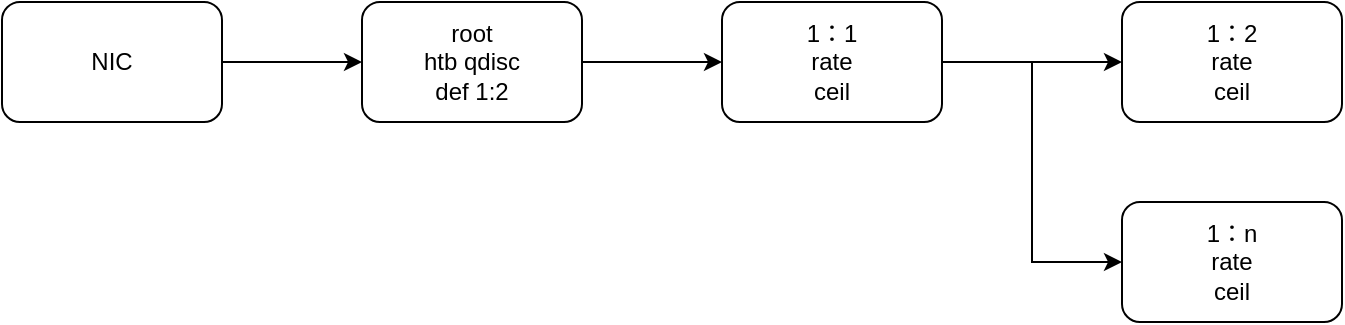 <mxfile version="13.2.3" type="github"><diagram id="C5RBs43oDa-KdzZeNtuy" name="Page-1"><mxGraphModel dx="1747" dy="514" grid="1" gridSize="10" guides="1" tooltips="1" connect="1" arrows="1" fold="1" page="1" pageScale="1" pageWidth="827" pageHeight="1169" math="0" shadow="0"><root><mxCell id="WIyWlLk6GJQsqaUBKTNV-0"/><mxCell id="WIyWlLk6GJQsqaUBKTNV-1" parent="WIyWlLk6GJQsqaUBKTNV-0"/><mxCell id="8Iojwj6-6SNqFHZmMWiA-1" style="edgeStyle=orthogonalEdgeStyle;rounded=0;orthogonalLoop=1;jettySize=auto;html=1;exitX=1;exitY=0.5;exitDx=0;exitDy=0;" edge="1" parent="WIyWlLk6GJQsqaUBKTNV-1" source="WIyWlLk6GJQsqaUBKTNV-3" target="8Iojwj6-6SNqFHZmMWiA-0"><mxGeometry relative="1" as="geometry"/></mxCell><mxCell id="8Iojwj6-6SNqFHZmMWiA-4" style="edgeStyle=orthogonalEdgeStyle;rounded=0;orthogonalLoop=1;jettySize=auto;html=1;entryX=0;entryY=0.5;entryDx=0;entryDy=0;" edge="1" parent="WIyWlLk6GJQsqaUBKTNV-1" source="WIyWlLk6GJQsqaUBKTNV-3" target="8Iojwj6-6SNqFHZmMWiA-2"><mxGeometry relative="1" as="geometry"/></mxCell><mxCell id="WIyWlLk6GJQsqaUBKTNV-3" value="1：1&lt;br&gt;rate&lt;br&gt;ceil" style="rounded=1;whiteSpace=wrap;html=1;fontSize=12;glass=0;strokeWidth=1;shadow=0;" parent="WIyWlLk6GJQsqaUBKTNV-1" vertex="1"><mxGeometry x="150" y="230" width="110" height="60" as="geometry"/></mxCell><mxCell id="8Iojwj6-6SNqFHZmMWiA-0" value="1：2&lt;br&gt;rate&lt;br&gt;ceil" style="rounded=1;whiteSpace=wrap;html=1;fontSize=12;glass=0;strokeWidth=1;shadow=0;" vertex="1" parent="WIyWlLk6GJQsqaUBKTNV-1"><mxGeometry x="350" y="230" width="110" height="60" as="geometry"/></mxCell><mxCell id="8Iojwj6-6SNqFHZmMWiA-2" value="1：n&lt;br&gt;rate&lt;br&gt;ceil" style="rounded=1;whiteSpace=wrap;html=1;fontSize=12;glass=0;strokeWidth=1;shadow=0;" vertex="1" parent="WIyWlLk6GJQsqaUBKTNV-1"><mxGeometry x="350" y="330" width="110" height="60" as="geometry"/></mxCell><mxCell id="8Iojwj6-6SNqFHZmMWiA-6" style="edgeStyle=orthogonalEdgeStyle;rounded=0;orthogonalLoop=1;jettySize=auto;html=1;exitX=1;exitY=0.5;exitDx=0;exitDy=0;entryX=0;entryY=0.5;entryDx=0;entryDy=0;" edge="1" parent="WIyWlLk6GJQsqaUBKTNV-1" source="8Iojwj6-6SNqFHZmMWiA-5" target="WIyWlLk6GJQsqaUBKTNV-3"><mxGeometry relative="1" as="geometry"/></mxCell><mxCell id="8Iojwj6-6SNqFHZmMWiA-5" value="root&lt;br&gt;htb qdisc&lt;br&gt;def 1:2" style="rounded=1;whiteSpace=wrap;html=1;fontSize=12;glass=0;strokeWidth=1;shadow=0;" vertex="1" parent="WIyWlLk6GJQsqaUBKTNV-1"><mxGeometry x="-30" y="230" width="110" height="60" as="geometry"/></mxCell><mxCell id="8Iojwj6-6SNqFHZmMWiA-8" style="edgeStyle=orthogonalEdgeStyle;rounded=0;orthogonalLoop=1;jettySize=auto;html=1;exitX=1;exitY=0.5;exitDx=0;exitDy=0;entryX=0;entryY=0.5;entryDx=0;entryDy=0;" edge="1" parent="WIyWlLk6GJQsqaUBKTNV-1" source="8Iojwj6-6SNqFHZmMWiA-7" target="8Iojwj6-6SNqFHZmMWiA-5"><mxGeometry relative="1" as="geometry"/></mxCell><mxCell id="8Iojwj6-6SNqFHZmMWiA-7" value="NIC" style="rounded=1;whiteSpace=wrap;html=1;fontSize=12;glass=0;strokeWidth=1;shadow=0;" vertex="1" parent="WIyWlLk6GJQsqaUBKTNV-1"><mxGeometry x="-210" y="230" width="110" height="60" as="geometry"/></mxCell></root></mxGraphModel></diagram></mxfile>